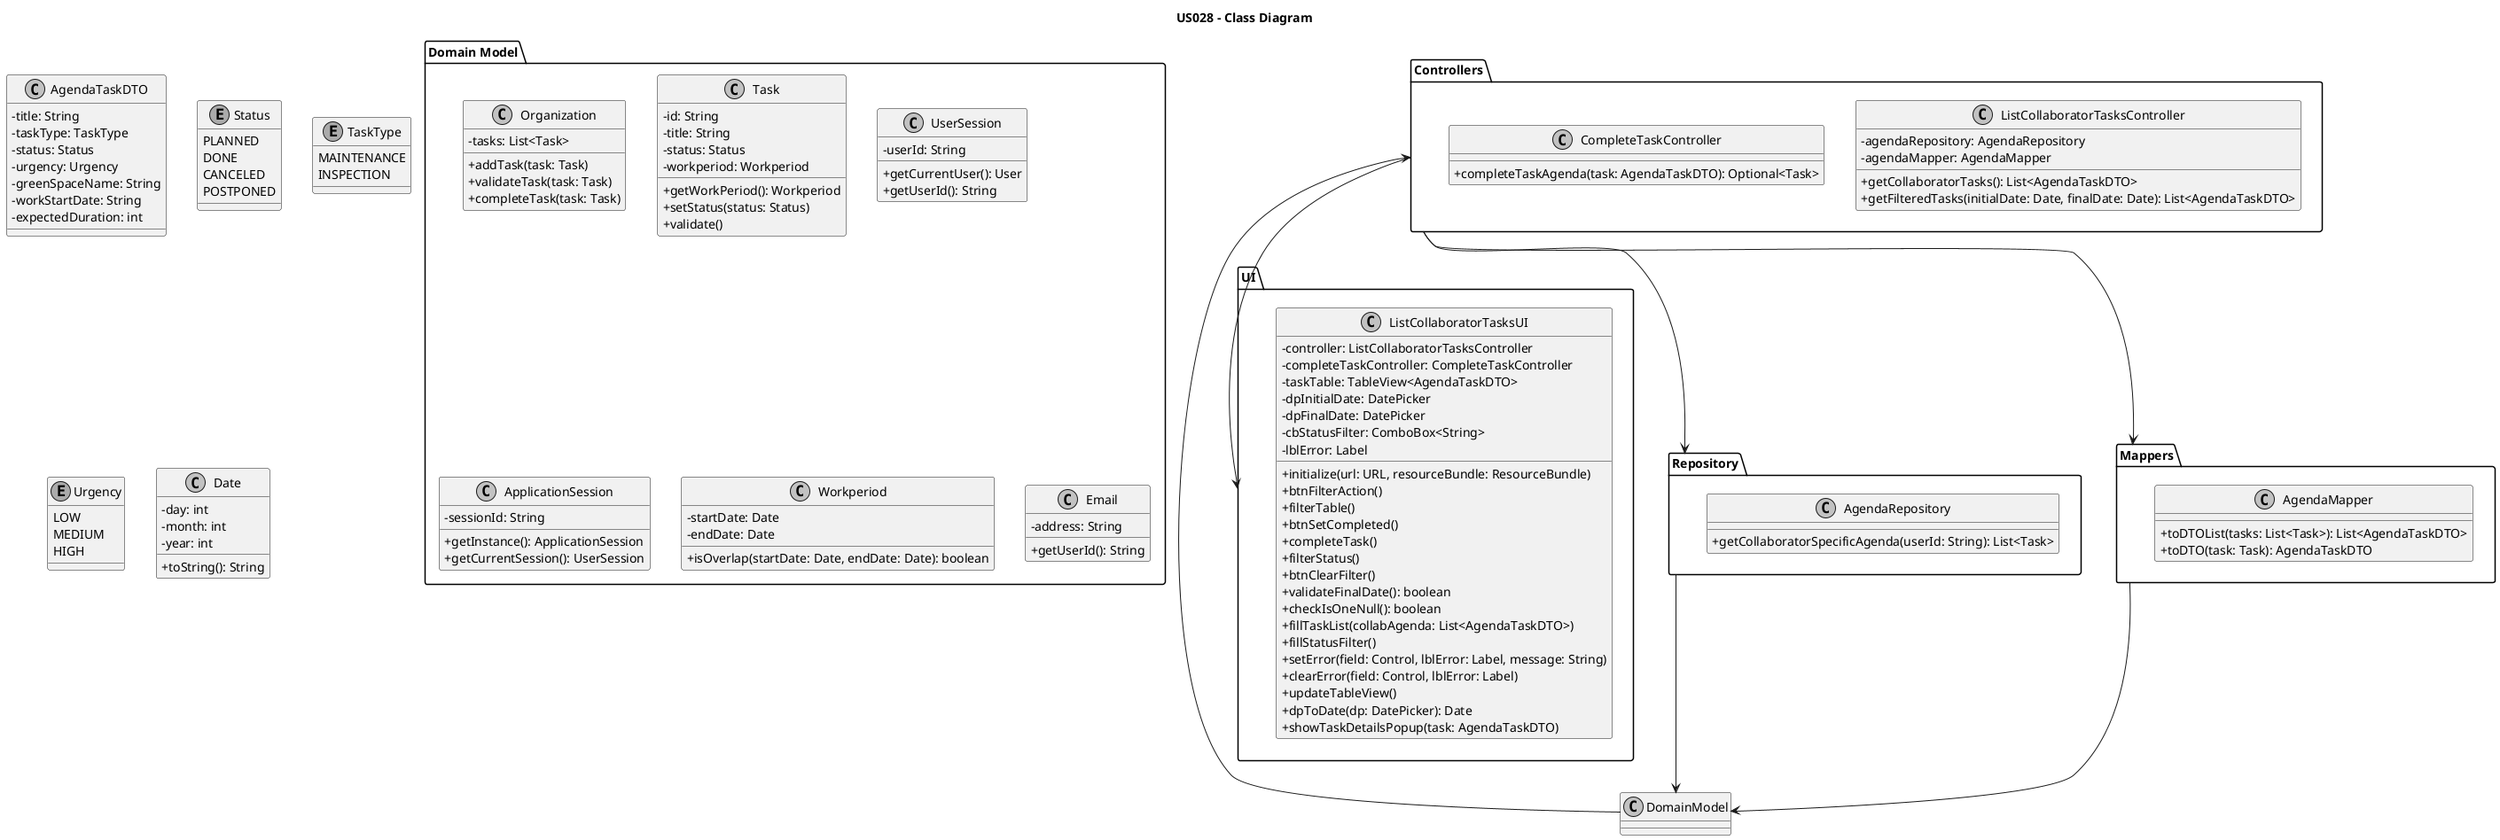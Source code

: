 @startuml
skinparam monochrome true
skinparam classAttributeIconSize 0

title US028 - Class Diagram

package "Domain Model" {
    class Organization {
        - tasks: List<Task>
        + addTask(task: Task)
        + validateTask(task: Task)
        + completeTask(task: Task)
    }

    class Task {
        - id: String
        - title: String
        - status: Status
        - workperiod: Workperiod
        + getWorkPeriod(): Workperiod
        + setStatus(status: Status)
        + validate()
    }

    class UserSession {
        - userId: String
        + getCurrentUser(): User
        + getUserId(): String
    }

    class ApplicationSession {
        - sessionId: String
        + getInstance(): ApplicationSession
        + getCurrentSession(): UserSession
    }

    class Workperiod {
        - startDate: Date
        - endDate: Date
        + isOverlap(startDate: Date, endDate: Date): boolean
    }

    class Email {
        - address: String
        + getUserId(): String
    }
}

package "Controllers" {
    class ListCollaboratorTasksController {
        - agendaRepository: AgendaRepository
        - agendaMapper: AgendaMapper
        + getCollaboratorTasks(): List<AgendaTaskDTO>
        + getFilteredTasks(initialDate: Date, finalDate: Date): List<AgendaTaskDTO>
    }

    class CompleteTaskController {
        + completeTaskAgenda(task: AgendaTaskDTO): Optional<Task>
    }
}

package "UI" {
    class ListCollaboratorTasksUI {
        - controller: ListCollaboratorTasksController
        - completeTaskController: CompleteTaskController
        - taskTable: TableView<AgendaTaskDTO>
        - dpInitialDate: DatePicker
        - dpFinalDate: DatePicker
        - cbStatusFilter: ComboBox<String>
        - lblError: Label
        + initialize(url: URL, resourceBundle: ResourceBundle)
        + btnFilterAction()
        + filterTable()
        + btnSetCompleted()
        + completeTask()
        + filterStatus()
        + btnClearFilter()
        + validateFinalDate(): boolean
        + checkIsOneNull(): boolean
        + fillTaskList(collabAgenda: List<AgendaTaskDTO>)
        + fillStatusFilter()
        + setError(field: Control, lblError: Label, message: String)
        + clearError(field: Control, lblError: Label)
        + updateTableView()
        + dpToDate(dp: DatePicker): Date
        + showTaskDetailsPopup(task: AgendaTaskDTO)
    }
}

package "Repository" {
    class AgendaRepository {
        + getCollaboratorSpecificAgenda(userId: String): List<Task>
    }
}

package "Mappers" {
    class AgendaMapper {
        + toDTOList(tasks: List<Task>): List<AgendaTaskDTO>
        + toDTO(task: Task): AgendaTaskDTO
    }
}

class AgendaTaskDTO {
    - title: String
    - taskType: TaskType
    - status: Status
    - urgency: Urgency
    - greenSpaceName: String
    - workStartDate: String
    - expectedDuration: int
}

enum Status {
    PLANNED
    DONE
    CANCELED
    POSTPONED
}

enum TaskType {
    MAINTENANCE
    INSPECTION
}

enum Urgency {
    LOW
    MEDIUM
    HIGH
}

class Date {
    - day: int
    - month: int
    - year: int
    + toString(): String
}

DomainModel --> Controllers
Controllers --> UI
Controllers --> Repository
Controllers --> Mappers
Repository --> DomainModel
Mappers --> DomainModel

@enduml
